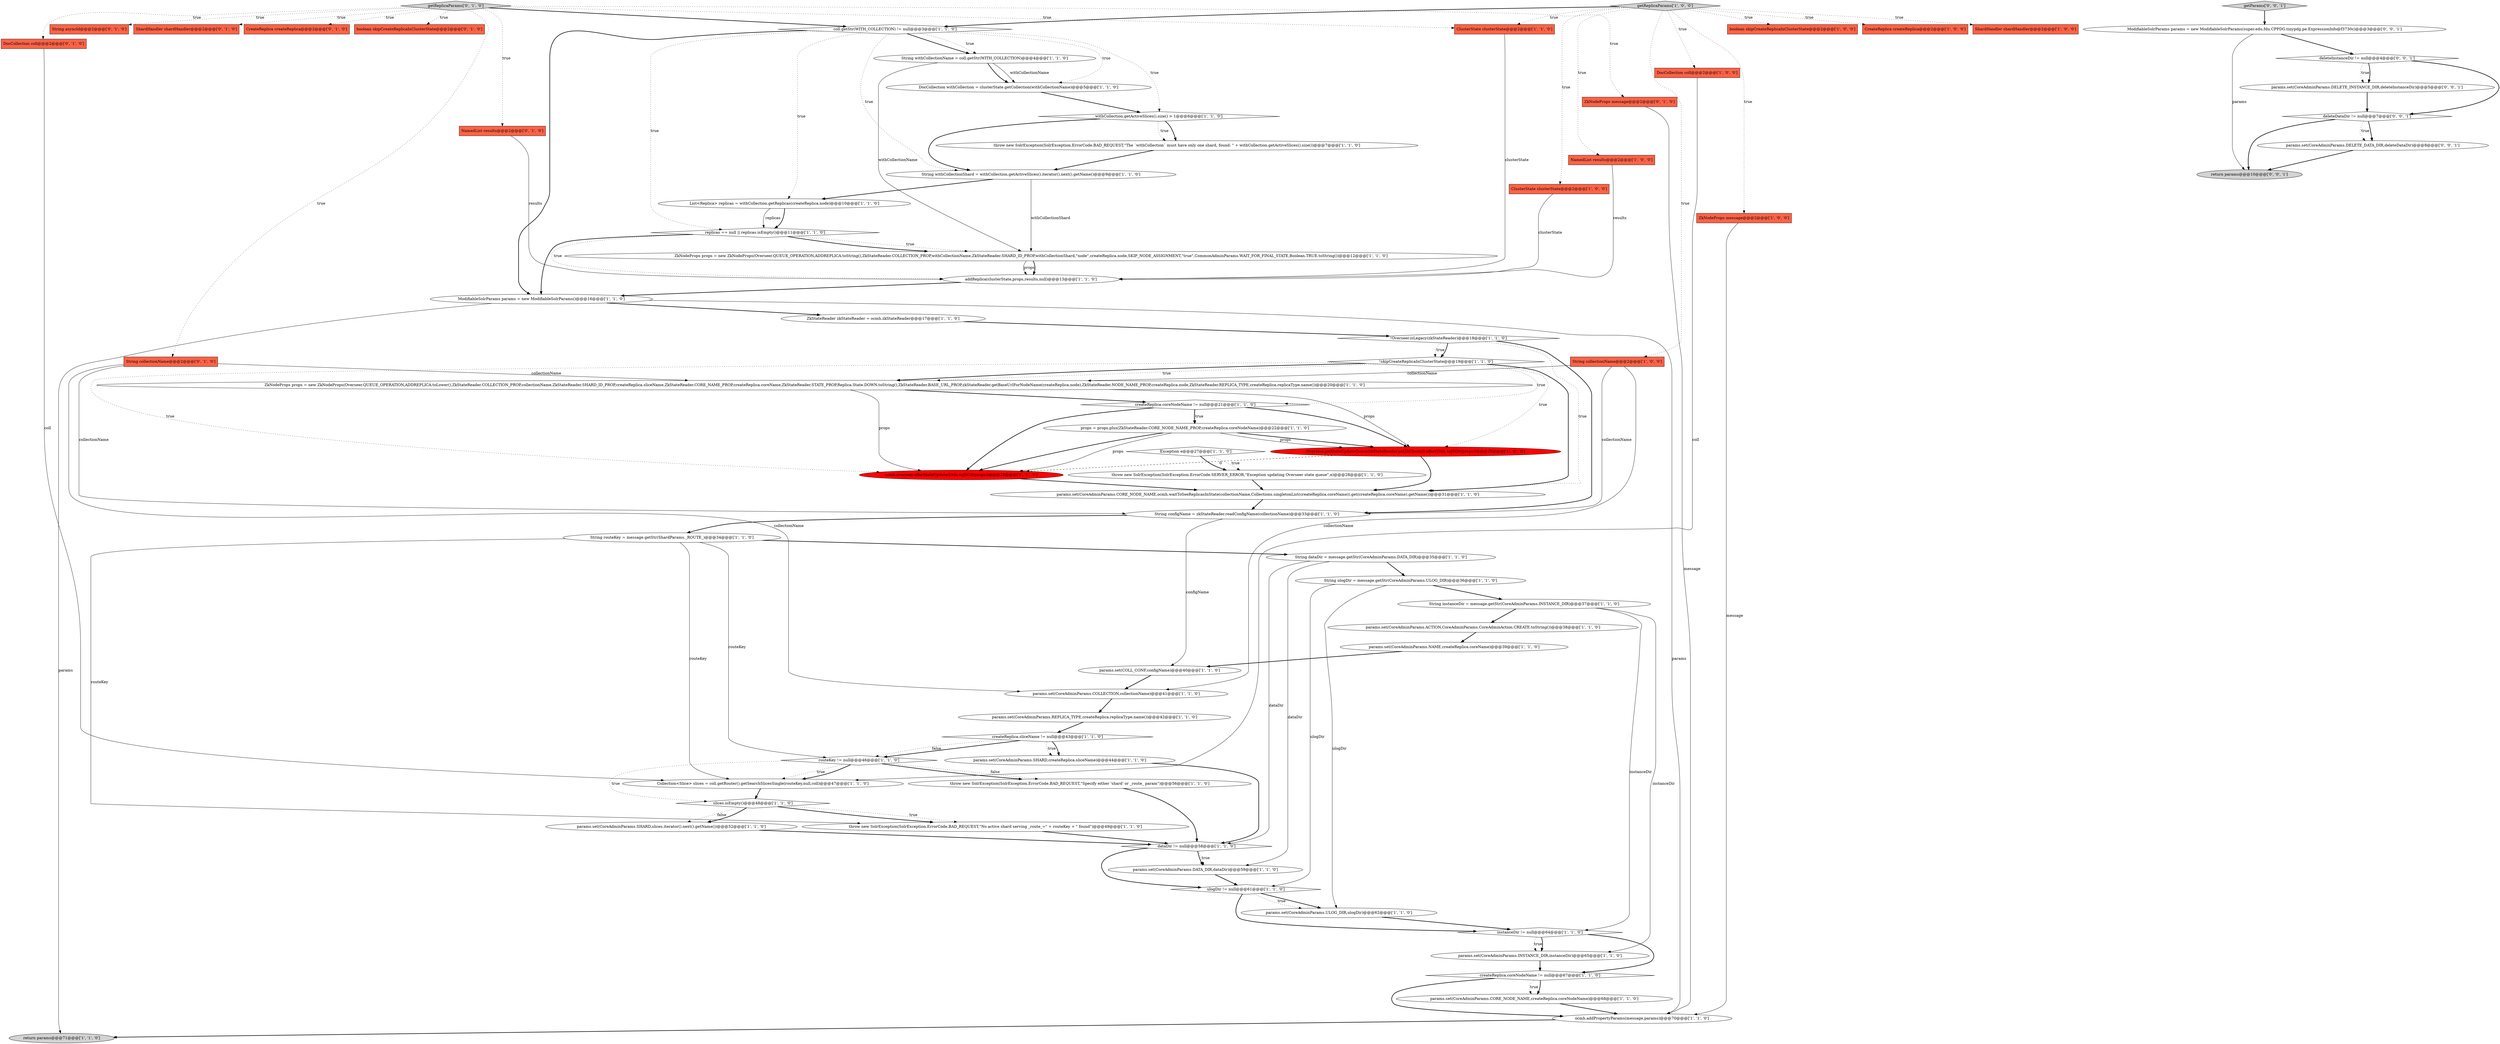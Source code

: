 digraph {
51 [style = filled, label = "params.set(CoreAdminParams.REPLICA_TYPE,createReplica.replicaType.name())@@@42@@@['1', '1', '0']", fillcolor = white, shape = ellipse image = "AAA0AAABBB1BBB"];
65 [style = filled, label = "ocmh.overseer.offerStateUpdate(Utils.toJSON(props))@@@25@@@['0', '1', '0']", fillcolor = red, shape = ellipse image = "AAA1AAABBB2BBB"];
31 [style = filled, label = "coll.getStr(WITH_COLLECTION) != null@@@3@@@['1', '1', '0']", fillcolor = white, shape = diamond image = "AAA0AAABBB1BBB"];
63 [style = filled, label = "DocCollection coll@@@2@@@['0', '1', '0']", fillcolor = tomato, shape = box image = "AAA0AAABBB2BBB"];
72 [style = filled, label = "params.set(CoreAdminParams.DELETE_INSTANCE_DIR,deleteInstanceDir)@@@5@@@['0', '0', '1']", fillcolor = white, shape = ellipse image = "AAA0AAABBB3BBB"];
41 [style = filled, label = "params.set(CoreAdminParams.COLLECTION,collectionName)@@@41@@@['1', '1', '0']", fillcolor = white, shape = ellipse image = "AAA0AAABBB1BBB"];
36 [style = filled, label = "props = props.plus(ZkStateReader.CORE_NODE_NAME_PROP,createReplica.coreNodeName)@@@22@@@['1', '1', '0']", fillcolor = white, shape = ellipse image = "AAA0AAABBB1BBB"];
74 [style = filled, label = "ModifiableSolrParams params = new ModifiableSolrParams(super.edu.fdu.CPPDG.tinypdg.pe.ExpressionInfo@f3730c)@@@3@@@['0', '0', '1']", fillcolor = white, shape = ellipse image = "AAA0AAABBB3BBB"];
8 [style = filled, label = "ZkNodeProps props = new ZkNodeProps(Overseer.QUEUE_OPERATION,ADDREPLICA.toLower(),ZkStateReader.COLLECTION_PROP,collectionName,ZkStateReader.SHARD_ID_PROP,createReplica.sliceName,ZkStateReader.CORE_NAME_PROP,createReplica.coreName,ZkStateReader.STATE_PROP,Replica.State.DOWN.toString(),ZkStateReader.BASE_URL_PROP,zkStateReader.getBaseUrlForNodeName(createReplica.node),ZkStateReader.NODE_NAME_PROP,createReplica.node,ZkStateReader.REPLICA_TYPE,createReplica.replicaType.name())@@@20@@@['1', '1', '0']", fillcolor = white, shape = ellipse image = "AAA0AAABBB1BBB"];
25 [style = filled, label = "Overseer.getStateUpdateQueue(zkStateReader.getZkClient()).offer(Utils.toJSON(props))@@@25@@@['1', '0', '0']", fillcolor = red, shape = ellipse image = "AAA1AAABBB1BBB"];
30 [style = filled, label = "throw new SolrException(SolrException.ErrorCode.SERVER_ERROR,\"Exception updating Overseer state queue\",e)@@@28@@@['1', '1', '0']", fillcolor = white, shape = ellipse image = "AAA0AAABBB1BBB"];
1 [style = filled, label = "ZkNodeProps message@@@2@@@['1', '0', '0']", fillcolor = tomato, shape = box image = "AAA0AAABBB1BBB"];
43 [style = filled, label = "DocCollection withCollection = clusterState.getCollection(withCollectionName)@@@5@@@['1', '1', '0']", fillcolor = white, shape = ellipse image = "AAA0AAABBB1BBB"];
58 [style = filled, label = "addReplica(clusterState,props,results,null)@@@13@@@['1', '1', '0']", fillcolor = white, shape = ellipse image = "AAA0AAABBB1BBB"];
20 [style = filled, label = "List<Replica> replicas = withCollection.getReplicas(createReplica.node)@@@10@@@['1', '1', '0']", fillcolor = white, shape = ellipse image = "AAA0AAABBB1BBB"];
47 [style = filled, label = "String withCollectionName = coll.getStr(WITH_COLLECTION)@@@4@@@['1', '1', '0']", fillcolor = white, shape = ellipse image = "AAA0AAABBB1BBB"];
59 [style = filled, label = "String collectionName@@@2@@@['0', '1', '0']", fillcolor = tomato, shape = box image = "AAA0AAABBB2BBB"];
45 [style = filled, label = "params.set(CoreAdminParams.ACTION,CoreAdminParams.CoreAdminAction.CREATE.toString())@@@38@@@['1', '1', '0']", fillcolor = white, shape = ellipse image = "AAA0AAABBB1BBB"];
28 [style = filled, label = "params.set(CoreAdminParams.CORE_NODE_NAME,ocmh.waitToSeeReplicasInState(collectionName,Collections.singletonList(createReplica.coreName)).get(createReplica.coreName).getName())@@@31@@@['1', '1', '0']", fillcolor = white, shape = ellipse image = "AAA0AAABBB1BBB"];
64 [style = filled, label = "ZkNodeProps message@@@2@@@['0', '1', '0']", fillcolor = tomato, shape = box image = "AAA0AAABBB2BBB"];
54 [style = filled, label = "createReplica.coreNodeName != null@@@67@@@['1', '1', '0']", fillcolor = white, shape = diamond image = "AAA0AAABBB1BBB"];
68 [style = filled, label = "String asyncId@@@2@@@['0', '1', '0']", fillcolor = tomato, shape = box image = "AAA0AAABBB2BBB"];
73 [style = filled, label = "return params@@@10@@@['0', '0', '1']", fillcolor = lightgray, shape = ellipse image = "AAA0AAABBB3BBB"];
55 [style = filled, label = "!skipCreateReplicaInClusterState@@@19@@@['1', '1', '0']", fillcolor = white, shape = diamond image = "AAA0AAABBB1BBB"];
3 [style = filled, label = "params.set(COLL_CONF,configName)@@@40@@@['1', '1', '0']", fillcolor = white, shape = ellipse image = "AAA0AAABBB1BBB"];
16 [style = filled, label = "Exception e@@@27@@@['1', '1', '0']", fillcolor = white, shape = diamond image = "AAA0AAABBB1BBB"];
6 [style = filled, label = "replicas == null || replicas.isEmpty()@@@11@@@['1', '1', '0']", fillcolor = white, shape = diamond image = "AAA0AAABBB1BBB"];
60 [style = filled, label = "ShardHandler shardHandler@@@2@@@['0', '1', '0']", fillcolor = tomato, shape = box image = "AAA0AAABBB2BBB"];
61 [style = filled, label = "CreateReplica createReplica@@@2@@@['0', '1', '0']", fillcolor = tomato, shape = box image = "AAA0AAABBB2BBB"];
57 [style = filled, label = "ClusterState clusterState@@@2@@@['1', '1', '0']", fillcolor = tomato, shape = box image = "AAA0AAABBB1BBB"];
34 [style = filled, label = "String collectionName@@@2@@@['1', '0', '0']", fillcolor = tomato, shape = box image = "AAA0AAABBB1BBB"];
38 [style = filled, label = "throw new SolrException(SolrException.ErrorCode.BAD_REQUEST,\"The `withCollection` must have only one shard, found: \" + withCollection.getActiveSlices().size())@@@7@@@['1', '1', '0']", fillcolor = white, shape = ellipse image = "AAA0AAABBB1BBB"];
15 [style = filled, label = "instanceDir != null@@@64@@@['1', '1', '0']", fillcolor = white, shape = diamond image = "AAA0AAABBB1BBB"];
22 [style = filled, label = "String withCollectionShard = withCollection.getActiveSlices().iterator().next().getName()@@@9@@@['1', '1', '0']", fillcolor = white, shape = ellipse image = "AAA0AAABBB1BBB"];
17 [style = filled, label = "slices.isEmpty()@@@48@@@['1', '1', '0']", fillcolor = white, shape = diamond image = "AAA0AAABBB1BBB"];
37 [style = filled, label = "boolean skipCreateReplicaInClusterState@@@2@@@['1', '0', '0']", fillcolor = tomato, shape = box image = "AAA0AAABBB1BBB"];
10 [style = filled, label = "ZkNodeProps props = new ZkNodeProps(Overseer.QUEUE_OPERATION,ADDREPLICA.toString(),ZkStateReader.COLLECTION_PROP,withCollectionName,ZkStateReader.SHARD_ID_PROP,withCollectionShard,\"node\",createReplica.node,SKIP_NODE_ASSIGNMENT,\"true\",CommonAdminParams.WAIT_FOR_FINAL_STATE,Boolean.TRUE.toString())@@@12@@@['1', '1', '0']", fillcolor = white, shape = ellipse image = "AAA0AAABBB1BBB"];
13 [style = filled, label = "DocCollection coll@@@2@@@['1', '0', '0']", fillcolor = tomato, shape = box image = "AAA0AAABBB1BBB"];
18 [style = filled, label = "params.set(CoreAdminParams.INSTANCE_DIR,instanceDir)@@@65@@@['1', '1', '0']", fillcolor = white, shape = ellipse image = "AAA0AAABBB1BBB"];
32 [style = filled, label = "ModifiableSolrParams params = new ModifiableSolrParams()@@@16@@@['1', '1', '0']", fillcolor = white, shape = ellipse image = "AAA0AAABBB1BBB"];
26 [style = filled, label = "throw new SolrException(SolrException.ErrorCode.BAD_REQUEST,\"No active shard serving _route_=\" + routeKey + \" found\")@@@49@@@['1', '1', '0']", fillcolor = white, shape = ellipse image = "AAA0AAABBB1BBB"];
2 [style = filled, label = "withCollection.getActiveSlices().size() > 1@@@6@@@['1', '1', '0']", fillcolor = white, shape = diamond image = "AAA0AAABBB1BBB"];
7 [style = filled, label = "String configName = zkStateReader.readConfigName(collectionName)@@@33@@@['1', '1', '0']", fillcolor = white, shape = ellipse image = "AAA0AAABBB1BBB"];
11 [style = filled, label = "String routeKey = message.getStr(ShardParams._ROUTE_)@@@34@@@['1', '1', '0']", fillcolor = white, shape = ellipse image = "AAA0AAABBB1BBB"];
4 [style = filled, label = "String dataDir = message.getStr(CoreAdminParams.DATA_DIR)@@@35@@@['1', '1', '0']", fillcolor = white, shape = ellipse image = "AAA0AAABBB1BBB"];
39 [style = filled, label = "params.set(CoreAdminParams.CORE_NODE_NAME,createReplica.coreNodeName)@@@68@@@['1', '1', '0']", fillcolor = white, shape = ellipse image = "AAA0AAABBB1BBB"];
14 [style = filled, label = "ulogDir != null@@@61@@@['1', '1', '0']", fillcolor = white, shape = diamond image = "AAA0AAABBB1BBB"];
46 [style = filled, label = "CreateReplica createReplica@@@2@@@['1', '0', '0']", fillcolor = tomato, shape = box image = "AAA0AAABBB1BBB"];
49 [style = filled, label = "Collection<Slice> slices = coll.getRouter().getSearchSlicesSingle(routeKey,null,coll)@@@47@@@['1', '1', '0']", fillcolor = white, shape = ellipse image = "AAA0AAABBB1BBB"];
48 [style = filled, label = "ZkStateReader zkStateReader = ocmh.zkStateReader@@@17@@@['1', '1', '0']", fillcolor = white, shape = ellipse image = "AAA0AAABBB1BBB"];
27 [style = filled, label = "ocmh.addPropertyParams(message,params)@@@70@@@['1', '1', '0']", fillcolor = white, shape = ellipse image = "AAA0AAABBB1BBB"];
23 [style = filled, label = "params.set(CoreAdminParams.NAME,createReplica.coreName)@@@39@@@['1', '1', '0']", fillcolor = white, shape = ellipse image = "AAA0AAABBB1BBB"];
50 [style = filled, label = "dataDir != null@@@58@@@['1', '1', '0']", fillcolor = white, shape = diamond image = "AAA0AAABBB1BBB"];
56 [style = filled, label = "params.set(CoreAdminParams.ULOG_DIR,ulogDir)@@@62@@@['1', '1', '0']", fillcolor = white, shape = ellipse image = "AAA0AAABBB1BBB"];
62 [style = filled, label = "getReplicaParams['0', '1', '0']", fillcolor = lightgray, shape = diamond image = "AAA0AAABBB2BBB"];
69 [style = filled, label = "params.set(CoreAdminParams.DELETE_DATA_DIR,deleteDataDir)@@@8@@@['0', '0', '1']", fillcolor = white, shape = ellipse image = "AAA0AAABBB3BBB"];
21 [style = filled, label = "routeKey != null@@@46@@@['1', '1', '0']", fillcolor = white, shape = diamond image = "AAA0AAABBB1BBB"];
67 [style = filled, label = "NamedList results@@@2@@@['0', '1', '0']", fillcolor = tomato, shape = box image = "AAA0AAABBB2BBB"];
35 [style = filled, label = "params.set(CoreAdminParams.SHARD,createReplica.sliceName)@@@44@@@['1', '1', '0']", fillcolor = white, shape = ellipse image = "AAA0AAABBB1BBB"];
75 [style = filled, label = "getParams['0', '0', '1']", fillcolor = lightgray, shape = diamond image = "AAA0AAABBB3BBB"];
42 [style = filled, label = "String instanceDir = message.getStr(CoreAdminParams.INSTANCE_DIR)@@@37@@@['1', '1', '0']", fillcolor = white, shape = ellipse image = "AAA0AAABBB1BBB"];
33 [style = filled, label = "params.set(CoreAdminParams.SHARD,slices.iterator().next().getName())@@@52@@@['1', '1', '0']", fillcolor = white, shape = ellipse image = "AAA0AAABBB1BBB"];
40 [style = filled, label = "createReplica.coreNodeName != null@@@21@@@['1', '1', '0']", fillcolor = white, shape = diamond image = "AAA0AAABBB1BBB"];
52 [style = filled, label = "return params@@@71@@@['1', '1', '0']", fillcolor = lightgray, shape = ellipse image = "AAA0AAABBB1BBB"];
9 [style = filled, label = "!Overseer.isLegacy(zkStateReader)@@@18@@@['1', '1', '0']", fillcolor = white, shape = diamond image = "AAA0AAABBB1BBB"];
53 [style = filled, label = "String ulogDir = message.getStr(CoreAdminParams.ULOG_DIR)@@@36@@@['1', '1', '0']", fillcolor = white, shape = ellipse image = "AAA0AAABBB1BBB"];
19 [style = filled, label = "NamedList results@@@2@@@['1', '0', '0']", fillcolor = tomato, shape = box image = "AAA0AAABBB1BBB"];
71 [style = filled, label = "deleteDataDir != null@@@7@@@['0', '0', '1']", fillcolor = white, shape = diamond image = "AAA0AAABBB3BBB"];
5 [style = filled, label = "ClusterState clusterState@@@2@@@['1', '0', '0']", fillcolor = tomato, shape = box image = "AAA0AAABBB1BBB"];
0 [style = filled, label = "ShardHandler shardHandler@@@2@@@['1', '0', '0']", fillcolor = tomato, shape = box image = "AAA0AAABBB1BBB"];
29 [style = filled, label = "params.set(CoreAdminParams.DATA_DIR,dataDir)@@@59@@@['1', '1', '0']", fillcolor = white, shape = ellipse image = "AAA0AAABBB1BBB"];
44 [style = filled, label = "getReplicaParams['1', '0', '0']", fillcolor = lightgray, shape = diamond image = "AAA0AAABBB1BBB"];
12 [style = filled, label = "throw new SolrException(SolrException.ErrorCode.BAD_REQUEST,\"Specify either 'shard' or _route_ param\")@@@56@@@['1', '1', '0']", fillcolor = white, shape = ellipse image = "AAA0AAABBB1BBB"];
70 [style = filled, label = "deleteInstanceDir != null@@@4@@@['0', '0', '1']", fillcolor = white, shape = diamond image = "AAA0AAABBB3BBB"];
24 [style = filled, label = "createReplica.sliceName != null@@@43@@@['1', '1', '0']", fillcolor = white, shape = diamond image = "AAA0AAABBB1BBB"];
66 [style = filled, label = "boolean skipCreateReplicaInClusterState@@@2@@@['0', '1', '0']", fillcolor = tomato, shape = box image = "AAA0AAABBB2BBB"];
54->27 [style = bold, label=""];
4->53 [style = bold, label=""];
42->45 [style = bold, label=""];
62->57 [style = dotted, label="true"];
58->32 [style = bold, label=""];
7->3 [style = solid, label="configName"];
24->35 [style = dotted, label="true"];
51->24 [style = bold, label=""];
15->54 [style = bold, label=""];
40->25 [style = bold, label=""];
56->15 [style = bold, label=""];
40->36 [style = dotted, label="true"];
9->7 [style = bold, label=""];
8->40 [style = bold, label=""];
59->8 [style = solid, label="collectionName"];
17->33 [style = dotted, label="false"];
30->28 [style = bold, label=""];
62->64 [style = dotted, label="true"];
8->65 [style = solid, label="props"];
24->21 [style = bold, label=""];
35->50 [style = bold, label=""];
70->71 [style = bold, label=""];
44->34 [style = dotted, label="true"];
4->50 [style = solid, label="dataDir"];
74->70 [style = bold, label=""];
29->14 [style = bold, label=""];
55->8 [style = dotted, label="true"];
70->72 [style = dotted, label="true"];
11->21 [style = solid, label="routeKey"];
9->28 [style = dotted, label="true"];
6->32 [style = bold, label=""];
31->22 [style = dotted, label="true"];
17->26 [style = dotted, label="true"];
50->29 [style = bold, label=""];
25->28 [style = bold, label=""];
7->11 [style = bold, label=""];
64->27 [style = solid, label="message"];
44->1 [style = dotted, label="true"];
44->46 [style = dotted, label="true"];
31->6 [style = dotted, label="true"];
15->18 [style = dotted, label="true"];
62->61 [style = dotted, label="true"];
75->74 [style = bold, label=""];
44->37 [style = dotted, label="true"];
47->43 [style = bold, label=""];
55->40 [style = dotted, label="true"];
21->17 [style = dotted, label="true"];
62->68 [style = dotted, label="true"];
23->3 [style = bold, label=""];
14->56 [style = bold, label=""];
20->6 [style = solid, label="replicas"];
44->5 [style = dotted, label="true"];
33->50 [style = bold, label=""];
32->52 [style = solid, label="params"];
44->13 [style = dotted, label="true"];
36->25 [style = bold, label=""];
57->58 [style = solid, label="clusterState"];
22->20 [style = bold, label=""];
62->67 [style = dotted, label="true"];
72->71 [style = bold, label=""];
63->49 [style = solid, label="coll"];
11->26 [style = solid, label="routeKey"];
9->55 [style = dotted, label="true"];
32->48 [style = bold, label=""];
49->17 [style = bold, label=""];
31->47 [style = bold, label=""];
14->15 [style = bold, label=""];
53->14 [style = solid, label="ulogDir"];
31->43 [style = dotted, label="true"];
40->65 [style = bold, label=""];
62->60 [style = dotted, label="true"];
11->49 [style = solid, label="routeKey"];
32->27 [style = solid, label="params"];
24->21 [style = dotted, label="false"];
67->58 [style = solid, label="results"];
34->41 [style = solid, label="collectionName"];
13->49 [style = solid, label="coll"];
31->47 [style = dotted, label="true"];
62->59 [style = dotted, label="true"];
62->66 [style = dotted, label="true"];
45->23 [style = bold, label=""];
62->63 [style = dotted, label="true"];
31->32 [style = bold, label=""];
11->4 [style = bold, label=""];
53->42 [style = bold, label=""];
1->27 [style = solid, label="message"];
44->57 [style = dotted, label="true"];
43->2 [style = bold, label=""];
53->56 [style = solid, label="ulogDir"];
50->14 [style = bold, label=""];
4->29 [style = solid, label="dataDir"];
21->49 [style = dotted, label="true"];
59->7 [style = solid, label="collectionName"];
50->29 [style = dotted, label="true"];
44->0 [style = dotted, label="true"];
27->52 [style = bold, label=""];
21->12 [style = bold, label=""];
6->10 [style = dotted, label="true"];
71->69 [style = dotted, label="true"];
54->39 [style = bold, label=""];
34->7 [style = solid, label="collectionName"];
71->73 [style = bold, label=""];
65->28 [style = bold, label=""];
40->36 [style = bold, label=""];
8->25 [style = solid, label="props"];
6->10 [style = bold, label=""];
16->30 [style = bold, label=""];
3->41 [style = bold, label=""];
59->41 [style = solid, label="collectionName"];
31->2 [style = dotted, label="true"];
21->49 [style = bold, label=""];
70->72 [style = bold, label=""];
10->58 [style = solid, label="props"];
44->31 [style = bold, label=""];
19->58 [style = solid, label="results"];
42->15 [style = solid, label="instanceDir"];
36->65 [style = solid, label="props"];
12->50 [style = bold, label=""];
17->26 [style = bold, label=""];
55->25 [style = dotted, label="true"];
47->43 [style = solid, label="withCollectionName"];
22->10 [style = solid, label="withCollectionShard"];
6->58 [style = dotted, label="true"];
24->35 [style = bold, label=""];
16->30 [style = dotted, label="true"];
28->7 [style = bold, label=""];
54->39 [style = dotted, label="true"];
47->10 [style = solid, label="withCollectionName"];
48->9 [style = bold, label=""];
17->33 [style = bold, label=""];
20->6 [style = bold, label=""];
39->27 [style = bold, label=""];
14->56 [style = dotted, label="true"];
31->20 [style = dotted, label="true"];
15->18 [style = bold, label=""];
25->65 [style = dashed, label="0"];
71->69 [style = bold, label=""];
9->55 [style = bold, label=""];
2->38 [style = bold, label=""];
62->31 [style = bold, label=""];
55->65 [style = dotted, label="true"];
42->18 [style = solid, label="instanceDir"];
34->8 [style = solid, label="collectionName"];
5->58 [style = solid, label="clusterState"];
74->73 [style = solid, label="params"];
26->50 [style = bold, label=""];
41->51 [style = bold, label=""];
36->25 [style = solid, label="props"];
21->12 [style = dotted, label="false"];
69->73 [style = bold, label=""];
2->38 [style = dotted, label="true"];
44->19 [style = dotted, label="true"];
18->54 [style = bold, label=""];
2->22 [style = bold, label=""];
38->22 [style = bold, label=""];
36->65 [style = bold, label=""];
10->58 [style = bold, label=""];
55->8 [style = bold, label=""];
55->28 [style = bold, label=""];
}
